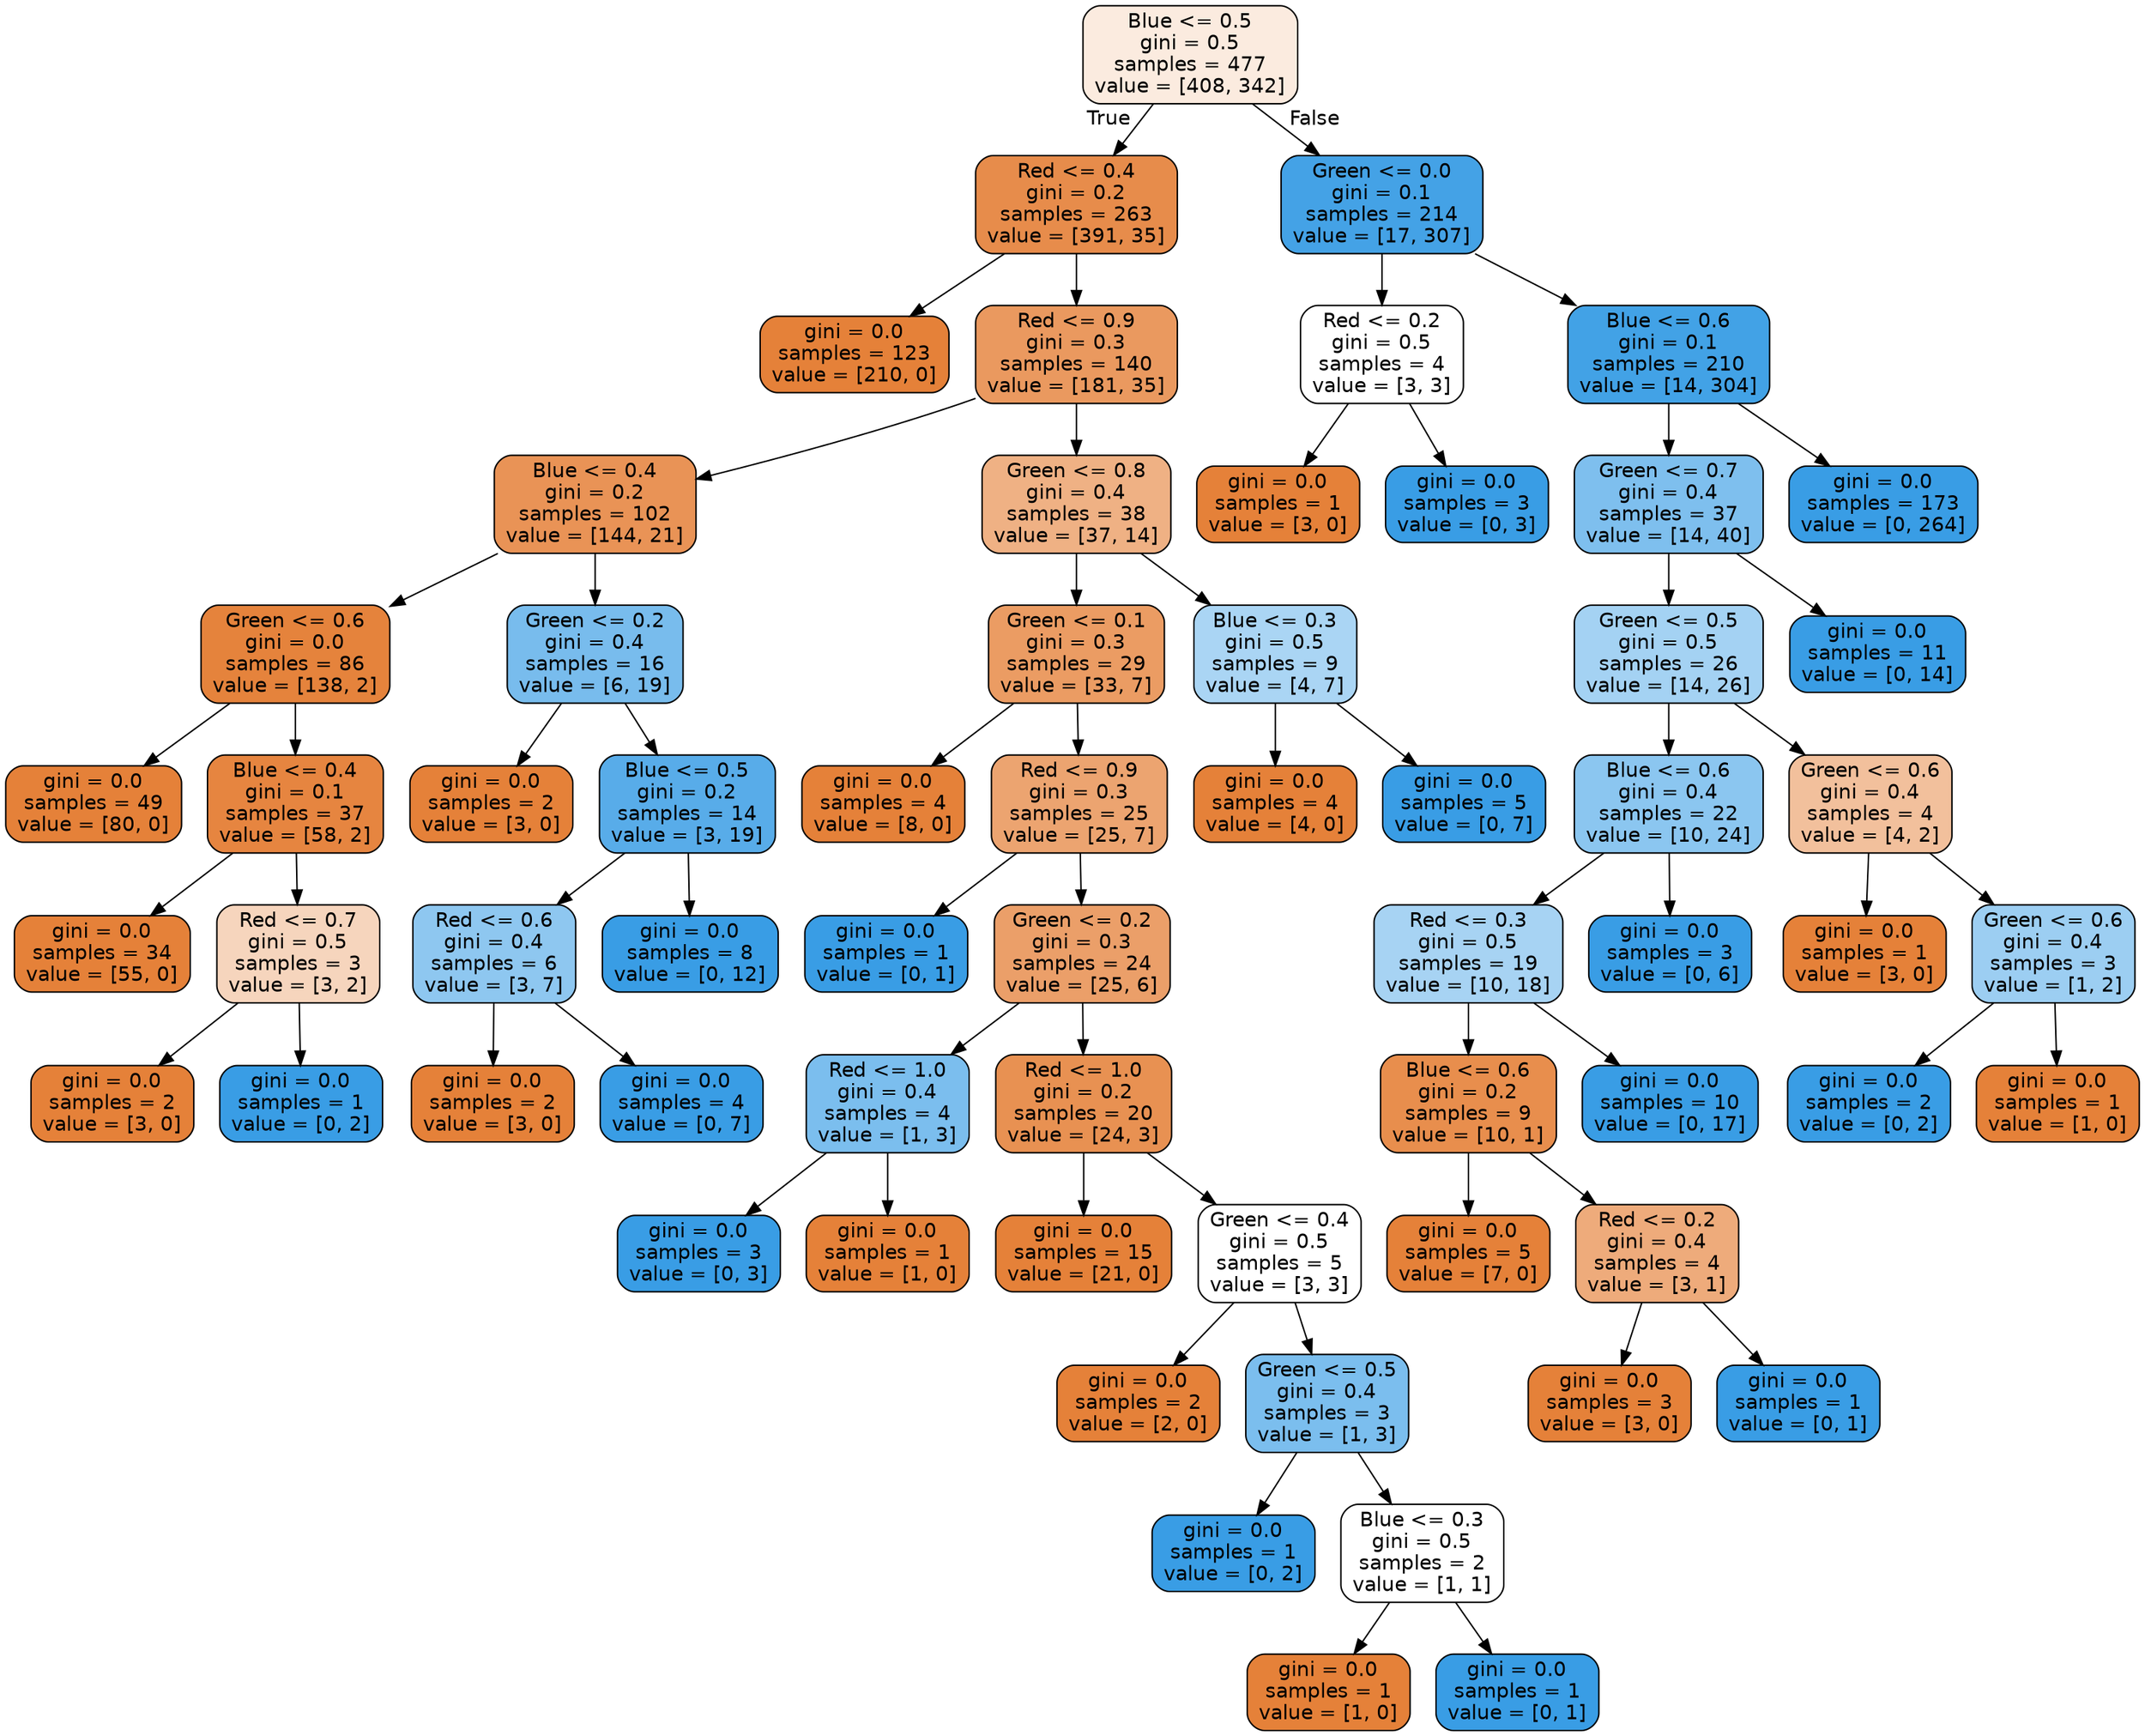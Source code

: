 digraph Tree {
node [shape=box, style="filled, rounded", color="black", fontname="helvetica"] ;
edge [fontname="helvetica"] ;
0 [label="Blue <= 0.5\ngini = 0.5\nsamples = 477\nvalue = [408, 342]", fillcolor="#fbebdf"] ;
1 [label="Red <= 0.4\ngini = 0.2\nsamples = 263\nvalue = [391, 35]", fillcolor="#e78c4b"] ;
0 -> 1 [labeldistance=2.5, labelangle=45, headlabel="True"] ;
2 [label="gini = 0.0\nsamples = 123\nvalue = [210, 0]", fillcolor="#e58139"] ;
1 -> 2 ;
3 [label="Red <= 0.9\ngini = 0.3\nsamples = 140\nvalue = [181, 35]", fillcolor="#ea995f"] ;
1 -> 3 ;
4 [label="Blue <= 0.4\ngini = 0.2\nsamples = 102\nvalue = [144, 21]", fillcolor="#e99356"] ;
3 -> 4 ;
5 [label="Green <= 0.6\ngini = 0.0\nsamples = 86\nvalue = [138, 2]", fillcolor="#e5833c"] ;
4 -> 5 ;
6 [label="gini = 0.0\nsamples = 49\nvalue = [80, 0]", fillcolor="#e58139"] ;
5 -> 6 ;
7 [label="Blue <= 0.4\ngini = 0.1\nsamples = 37\nvalue = [58, 2]", fillcolor="#e68540"] ;
5 -> 7 ;
8 [label="gini = 0.0\nsamples = 34\nvalue = [55, 0]", fillcolor="#e58139"] ;
7 -> 8 ;
9 [label="Red <= 0.7\ngini = 0.5\nsamples = 3\nvalue = [3, 2]", fillcolor="#f6d5bd"] ;
7 -> 9 ;
10 [label="gini = 0.0\nsamples = 2\nvalue = [3, 0]", fillcolor="#e58139"] ;
9 -> 10 ;
11 [label="gini = 0.0\nsamples = 1\nvalue = [0, 2]", fillcolor="#399de5"] ;
9 -> 11 ;
12 [label="Green <= 0.2\ngini = 0.4\nsamples = 16\nvalue = [6, 19]", fillcolor="#78bced"] ;
4 -> 12 ;
13 [label="gini = 0.0\nsamples = 2\nvalue = [3, 0]", fillcolor="#e58139"] ;
12 -> 13 ;
14 [label="Blue <= 0.5\ngini = 0.2\nsamples = 14\nvalue = [3, 19]", fillcolor="#58ace9"] ;
12 -> 14 ;
15 [label="Red <= 0.6\ngini = 0.4\nsamples = 6\nvalue = [3, 7]", fillcolor="#8ec7f0"] ;
14 -> 15 ;
16 [label="gini = 0.0\nsamples = 2\nvalue = [3, 0]", fillcolor="#e58139"] ;
15 -> 16 ;
17 [label="gini = 0.0\nsamples = 4\nvalue = [0, 7]", fillcolor="#399de5"] ;
15 -> 17 ;
18 [label="gini = 0.0\nsamples = 8\nvalue = [0, 12]", fillcolor="#399de5"] ;
14 -> 18 ;
19 [label="Green <= 0.8\ngini = 0.4\nsamples = 38\nvalue = [37, 14]", fillcolor="#efb184"] ;
3 -> 19 ;
20 [label="Green <= 0.1\ngini = 0.3\nsamples = 29\nvalue = [33, 7]", fillcolor="#eb9c63"] ;
19 -> 20 ;
21 [label="gini = 0.0\nsamples = 4\nvalue = [8, 0]", fillcolor="#e58139"] ;
20 -> 21 ;
22 [label="Red <= 0.9\ngini = 0.3\nsamples = 25\nvalue = [25, 7]", fillcolor="#eca470"] ;
20 -> 22 ;
23 [label="gini = 0.0\nsamples = 1\nvalue = [0, 1]", fillcolor="#399de5"] ;
22 -> 23 ;
24 [label="Green <= 0.2\ngini = 0.3\nsamples = 24\nvalue = [25, 6]", fillcolor="#eb9f69"] ;
22 -> 24 ;
25 [label="Red <= 1.0\ngini = 0.4\nsamples = 4\nvalue = [1, 3]", fillcolor="#7bbeee"] ;
24 -> 25 ;
26 [label="gini = 0.0\nsamples = 3\nvalue = [0, 3]", fillcolor="#399de5"] ;
25 -> 26 ;
27 [label="gini = 0.0\nsamples = 1\nvalue = [1, 0]", fillcolor="#e58139"] ;
25 -> 27 ;
28 [label="Red <= 1.0\ngini = 0.2\nsamples = 20\nvalue = [24, 3]", fillcolor="#e89152"] ;
24 -> 28 ;
29 [label="gini = 0.0\nsamples = 15\nvalue = [21, 0]", fillcolor="#e58139"] ;
28 -> 29 ;
30 [label="Green <= 0.4\ngini = 0.5\nsamples = 5\nvalue = [3, 3]", fillcolor="#ffffff"] ;
28 -> 30 ;
31 [label="gini = 0.0\nsamples = 2\nvalue = [2, 0]", fillcolor="#e58139"] ;
30 -> 31 ;
32 [label="Green <= 0.5\ngini = 0.4\nsamples = 3\nvalue = [1, 3]", fillcolor="#7bbeee"] ;
30 -> 32 ;
33 [label="gini = 0.0\nsamples = 1\nvalue = [0, 2]", fillcolor="#399de5"] ;
32 -> 33 ;
34 [label="Blue <= 0.3\ngini = 0.5\nsamples = 2\nvalue = [1, 1]", fillcolor="#ffffff"] ;
32 -> 34 ;
35 [label="gini = 0.0\nsamples = 1\nvalue = [1, 0]", fillcolor="#e58139"] ;
34 -> 35 ;
36 [label="gini = 0.0\nsamples = 1\nvalue = [0, 1]", fillcolor="#399de5"] ;
34 -> 36 ;
37 [label="Blue <= 0.3\ngini = 0.5\nsamples = 9\nvalue = [4, 7]", fillcolor="#aad5f4"] ;
19 -> 37 ;
38 [label="gini = 0.0\nsamples = 4\nvalue = [4, 0]", fillcolor="#e58139"] ;
37 -> 38 ;
39 [label="gini = 0.0\nsamples = 5\nvalue = [0, 7]", fillcolor="#399de5"] ;
37 -> 39 ;
40 [label="Green <= 0.0\ngini = 0.1\nsamples = 214\nvalue = [17, 307]", fillcolor="#44a2e6"] ;
0 -> 40 [labeldistance=2.5, labelangle=-45, headlabel="False"] ;
41 [label="Red <= 0.2\ngini = 0.5\nsamples = 4\nvalue = [3, 3]", fillcolor="#ffffff"] ;
40 -> 41 ;
42 [label="gini = 0.0\nsamples = 1\nvalue = [3, 0]", fillcolor="#e58139"] ;
41 -> 42 ;
43 [label="gini = 0.0\nsamples = 3\nvalue = [0, 3]", fillcolor="#399de5"] ;
41 -> 43 ;
44 [label="Blue <= 0.6\ngini = 0.1\nsamples = 210\nvalue = [14, 304]", fillcolor="#42a2e6"] ;
40 -> 44 ;
45 [label="Green <= 0.7\ngini = 0.4\nsamples = 37\nvalue = [14, 40]", fillcolor="#7ebfee"] ;
44 -> 45 ;
46 [label="Green <= 0.5\ngini = 0.5\nsamples = 26\nvalue = [14, 26]", fillcolor="#a4d2f3"] ;
45 -> 46 ;
47 [label="Blue <= 0.6\ngini = 0.4\nsamples = 22\nvalue = [10, 24]", fillcolor="#8bc6f0"] ;
46 -> 47 ;
48 [label="Red <= 0.3\ngini = 0.5\nsamples = 19\nvalue = [10, 18]", fillcolor="#a7d3f3"] ;
47 -> 48 ;
49 [label="Blue <= 0.6\ngini = 0.2\nsamples = 9\nvalue = [10, 1]", fillcolor="#e88e4d"] ;
48 -> 49 ;
50 [label="gini = 0.0\nsamples = 5\nvalue = [7, 0]", fillcolor="#e58139"] ;
49 -> 50 ;
51 [label="Red <= 0.2\ngini = 0.4\nsamples = 4\nvalue = [3, 1]", fillcolor="#eeab7b"] ;
49 -> 51 ;
52 [label="gini = 0.0\nsamples = 3\nvalue = [3, 0]", fillcolor="#e58139"] ;
51 -> 52 ;
53 [label="gini = 0.0\nsamples = 1\nvalue = [0, 1]", fillcolor="#399de5"] ;
51 -> 53 ;
54 [label="gini = 0.0\nsamples = 10\nvalue = [0, 17]", fillcolor="#399de5"] ;
48 -> 54 ;
55 [label="gini = 0.0\nsamples = 3\nvalue = [0, 6]", fillcolor="#399de5"] ;
47 -> 55 ;
56 [label="Green <= 0.6\ngini = 0.4\nsamples = 4\nvalue = [4, 2]", fillcolor="#f2c09c"] ;
46 -> 56 ;
57 [label="gini = 0.0\nsamples = 1\nvalue = [3, 0]", fillcolor="#e58139"] ;
56 -> 57 ;
58 [label="Green <= 0.6\ngini = 0.4\nsamples = 3\nvalue = [1, 2]", fillcolor="#9ccef2"] ;
56 -> 58 ;
59 [label="gini = 0.0\nsamples = 2\nvalue = [0, 2]", fillcolor="#399de5"] ;
58 -> 59 ;
60 [label="gini = 0.0\nsamples = 1\nvalue = [1, 0]", fillcolor="#e58139"] ;
58 -> 60 ;
61 [label="gini = 0.0\nsamples = 11\nvalue = [0, 14]", fillcolor="#399de5"] ;
45 -> 61 ;
62 [label="gini = 0.0\nsamples = 173\nvalue = [0, 264]", fillcolor="#399de5"] ;
44 -> 62 ;
}